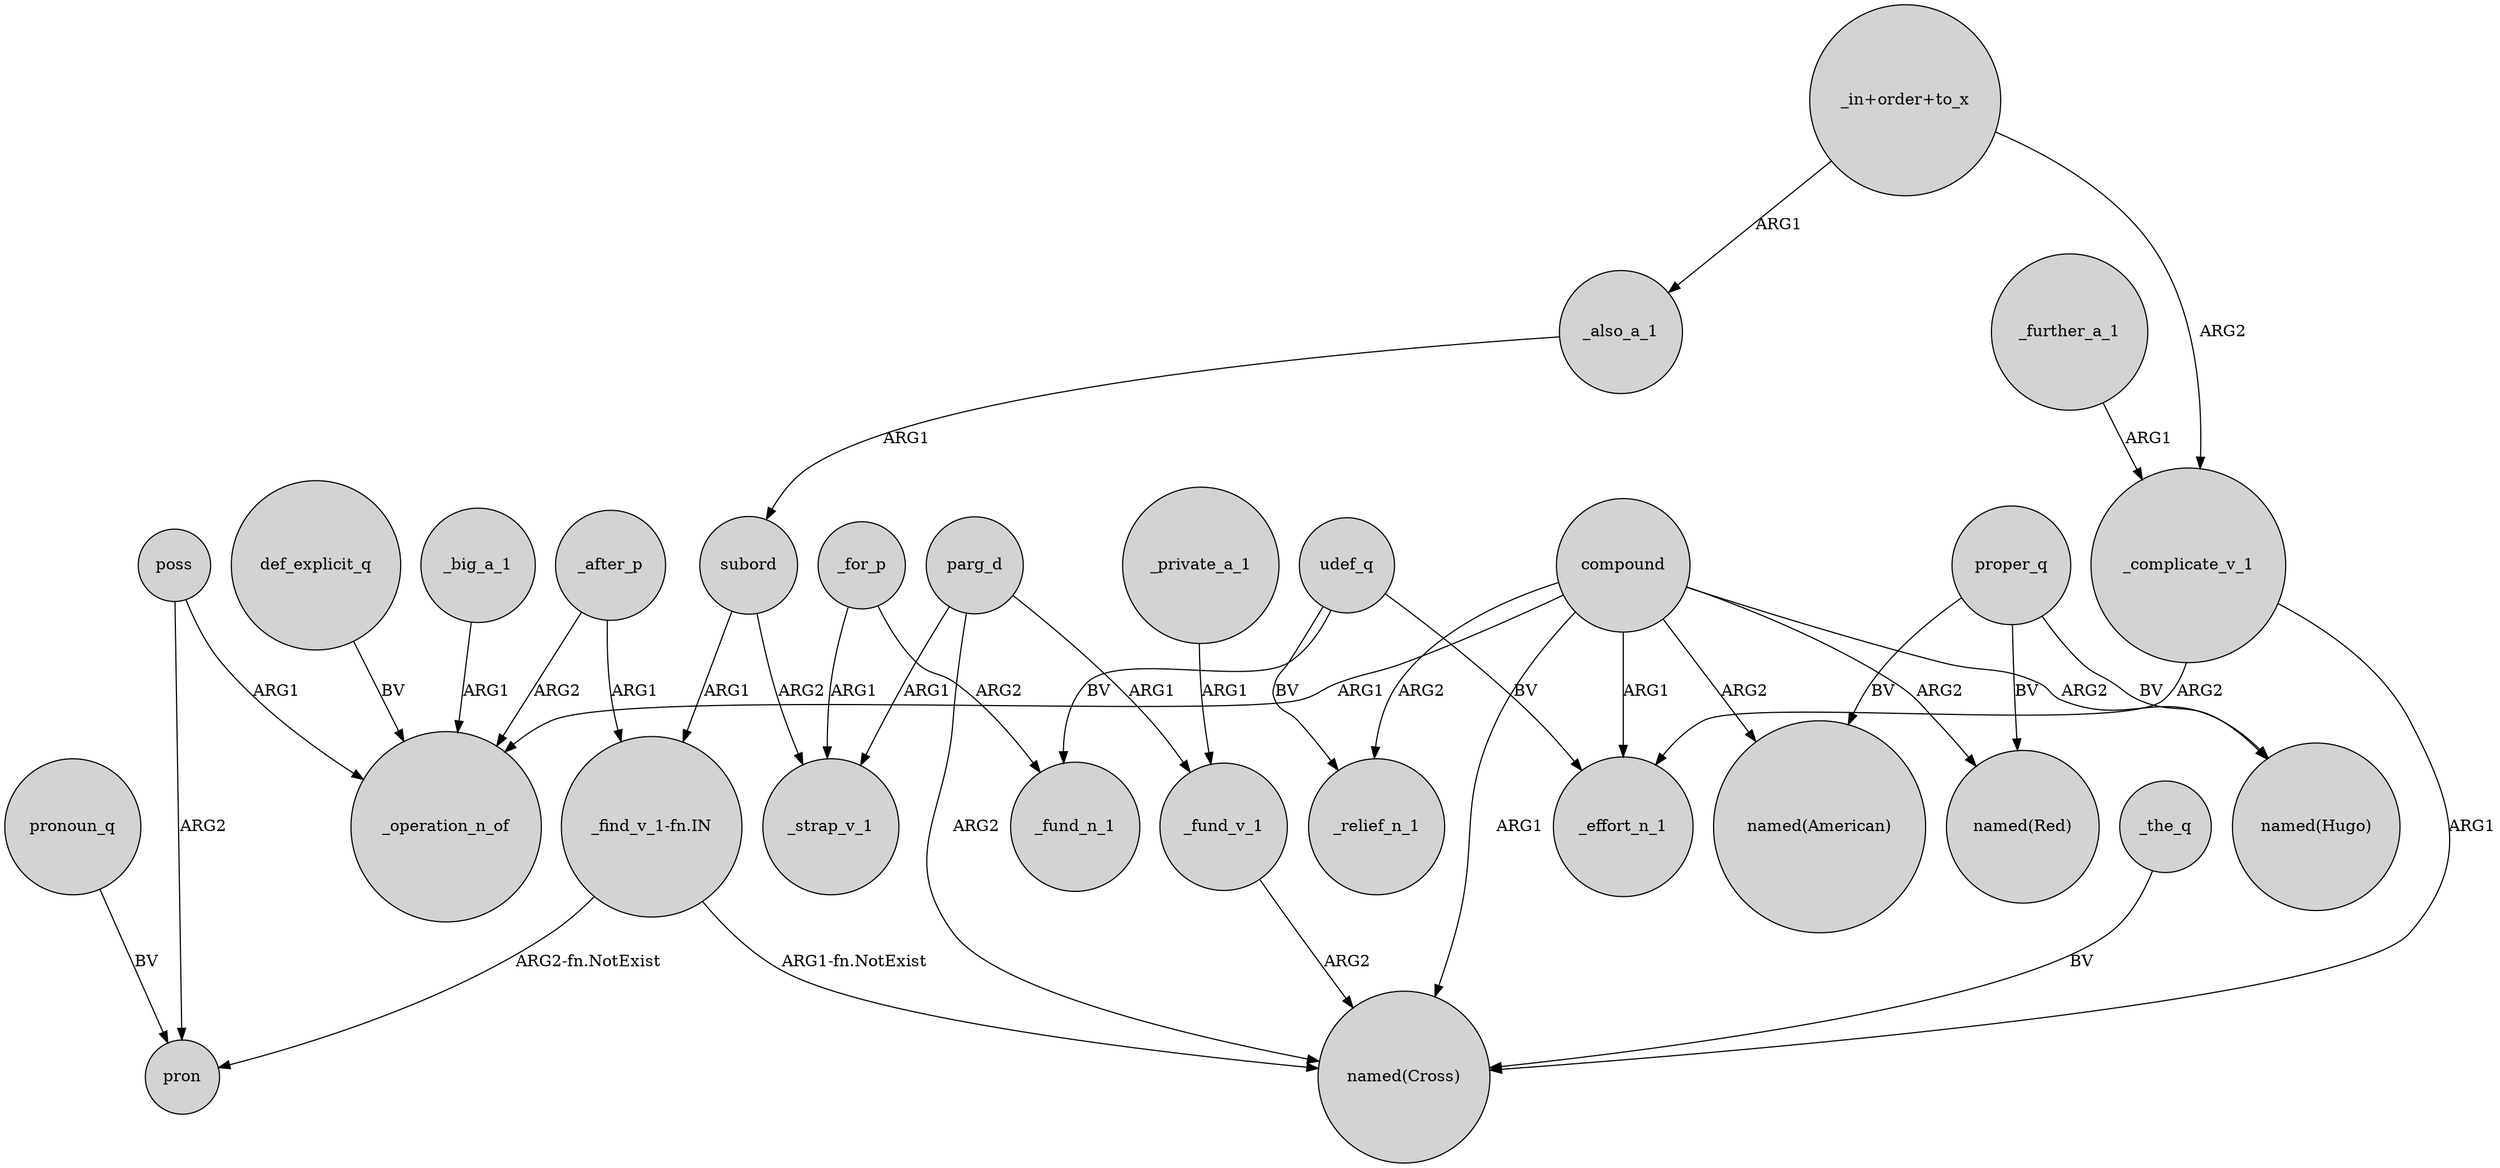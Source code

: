digraph {
	node [shape=circle style=filled]
	compound -> _operation_n_of [label=ARG1]
	_the_q -> "named(Cross)" [label=BV]
	_after_p -> "_find_v_1-fn.IN" [label=ARG1]
	_for_p -> _strap_v_1 [label=ARG1]
	poss -> pron [label=ARG2]
	proper_q -> "named(American)" [label=BV]
	poss -> _operation_n_of [label=ARG1]
	_for_p -> _fund_n_1 [label=ARG2]
	"_in+order+to_x" -> _also_a_1 [label=ARG1]
	subord -> _strap_v_1 [label=ARG2]
	"_find_v_1-fn.IN" -> "named(Cross)" [label="ARG1-fn.NotExist"]
	_big_a_1 -> _operation_n_of [label=ARG1]
	_complicate_v_1 -> "named(Cross)" [label=ARG1]
	_fund_v_1 -> "named(Cross)" [label=ARG2]
	compound -> _relief_n_1 [label=ARG2]
	_complicate_v_1 -> _effort_n_1 [label=ARG2]
	compound -> "named(American)" [label=ARG2]
	_further_a_1 -> _complicate_v_1 [label=ARG1]
	udef_q -> _relief_n_1 [label=BV]
	parg_d -> _strap_v_1 [label=ARG1]
	pronoun_q -> pron [label=BV]
	def_explicit_q -> _operation_n_of [label=BV]
	compound -> "named(Hugo)" [label=ARG2]
	compound -> _effort_n_1 [label=ARG1]
	_also_a_1 -> subord [label=ARG1]
	subord -> "_find_v_1-fn.IN" [label=ARG1]
	udef_q -> _fund_n_1 [label=BV]
	proper_q -> "named(Hugo)" [label=BV]
	"_find_v_1-fn.IN" -> pron [label="ARG2-fn.NotExist"]
	proper_q -> "named(Red)" [label=BV]
	compound -> "named(Red)" [label=ARG2]
	_private_a_1 -> _fund_v_1 [label=ARG1]
	parg_d -> _fund_v_1 [label=ARG1]
	parg_d -> "named(Cross)" [label=ARG2]
	"_in+order+to_x" -> _complicate_v_1 [label=ARG2]
	compound -> "named(Cross)" [label=ARG1]
	_after_p -> _operation_n_of [label=ARG2]
	udef_q -> _effort_n_1 [label=BV]
}
